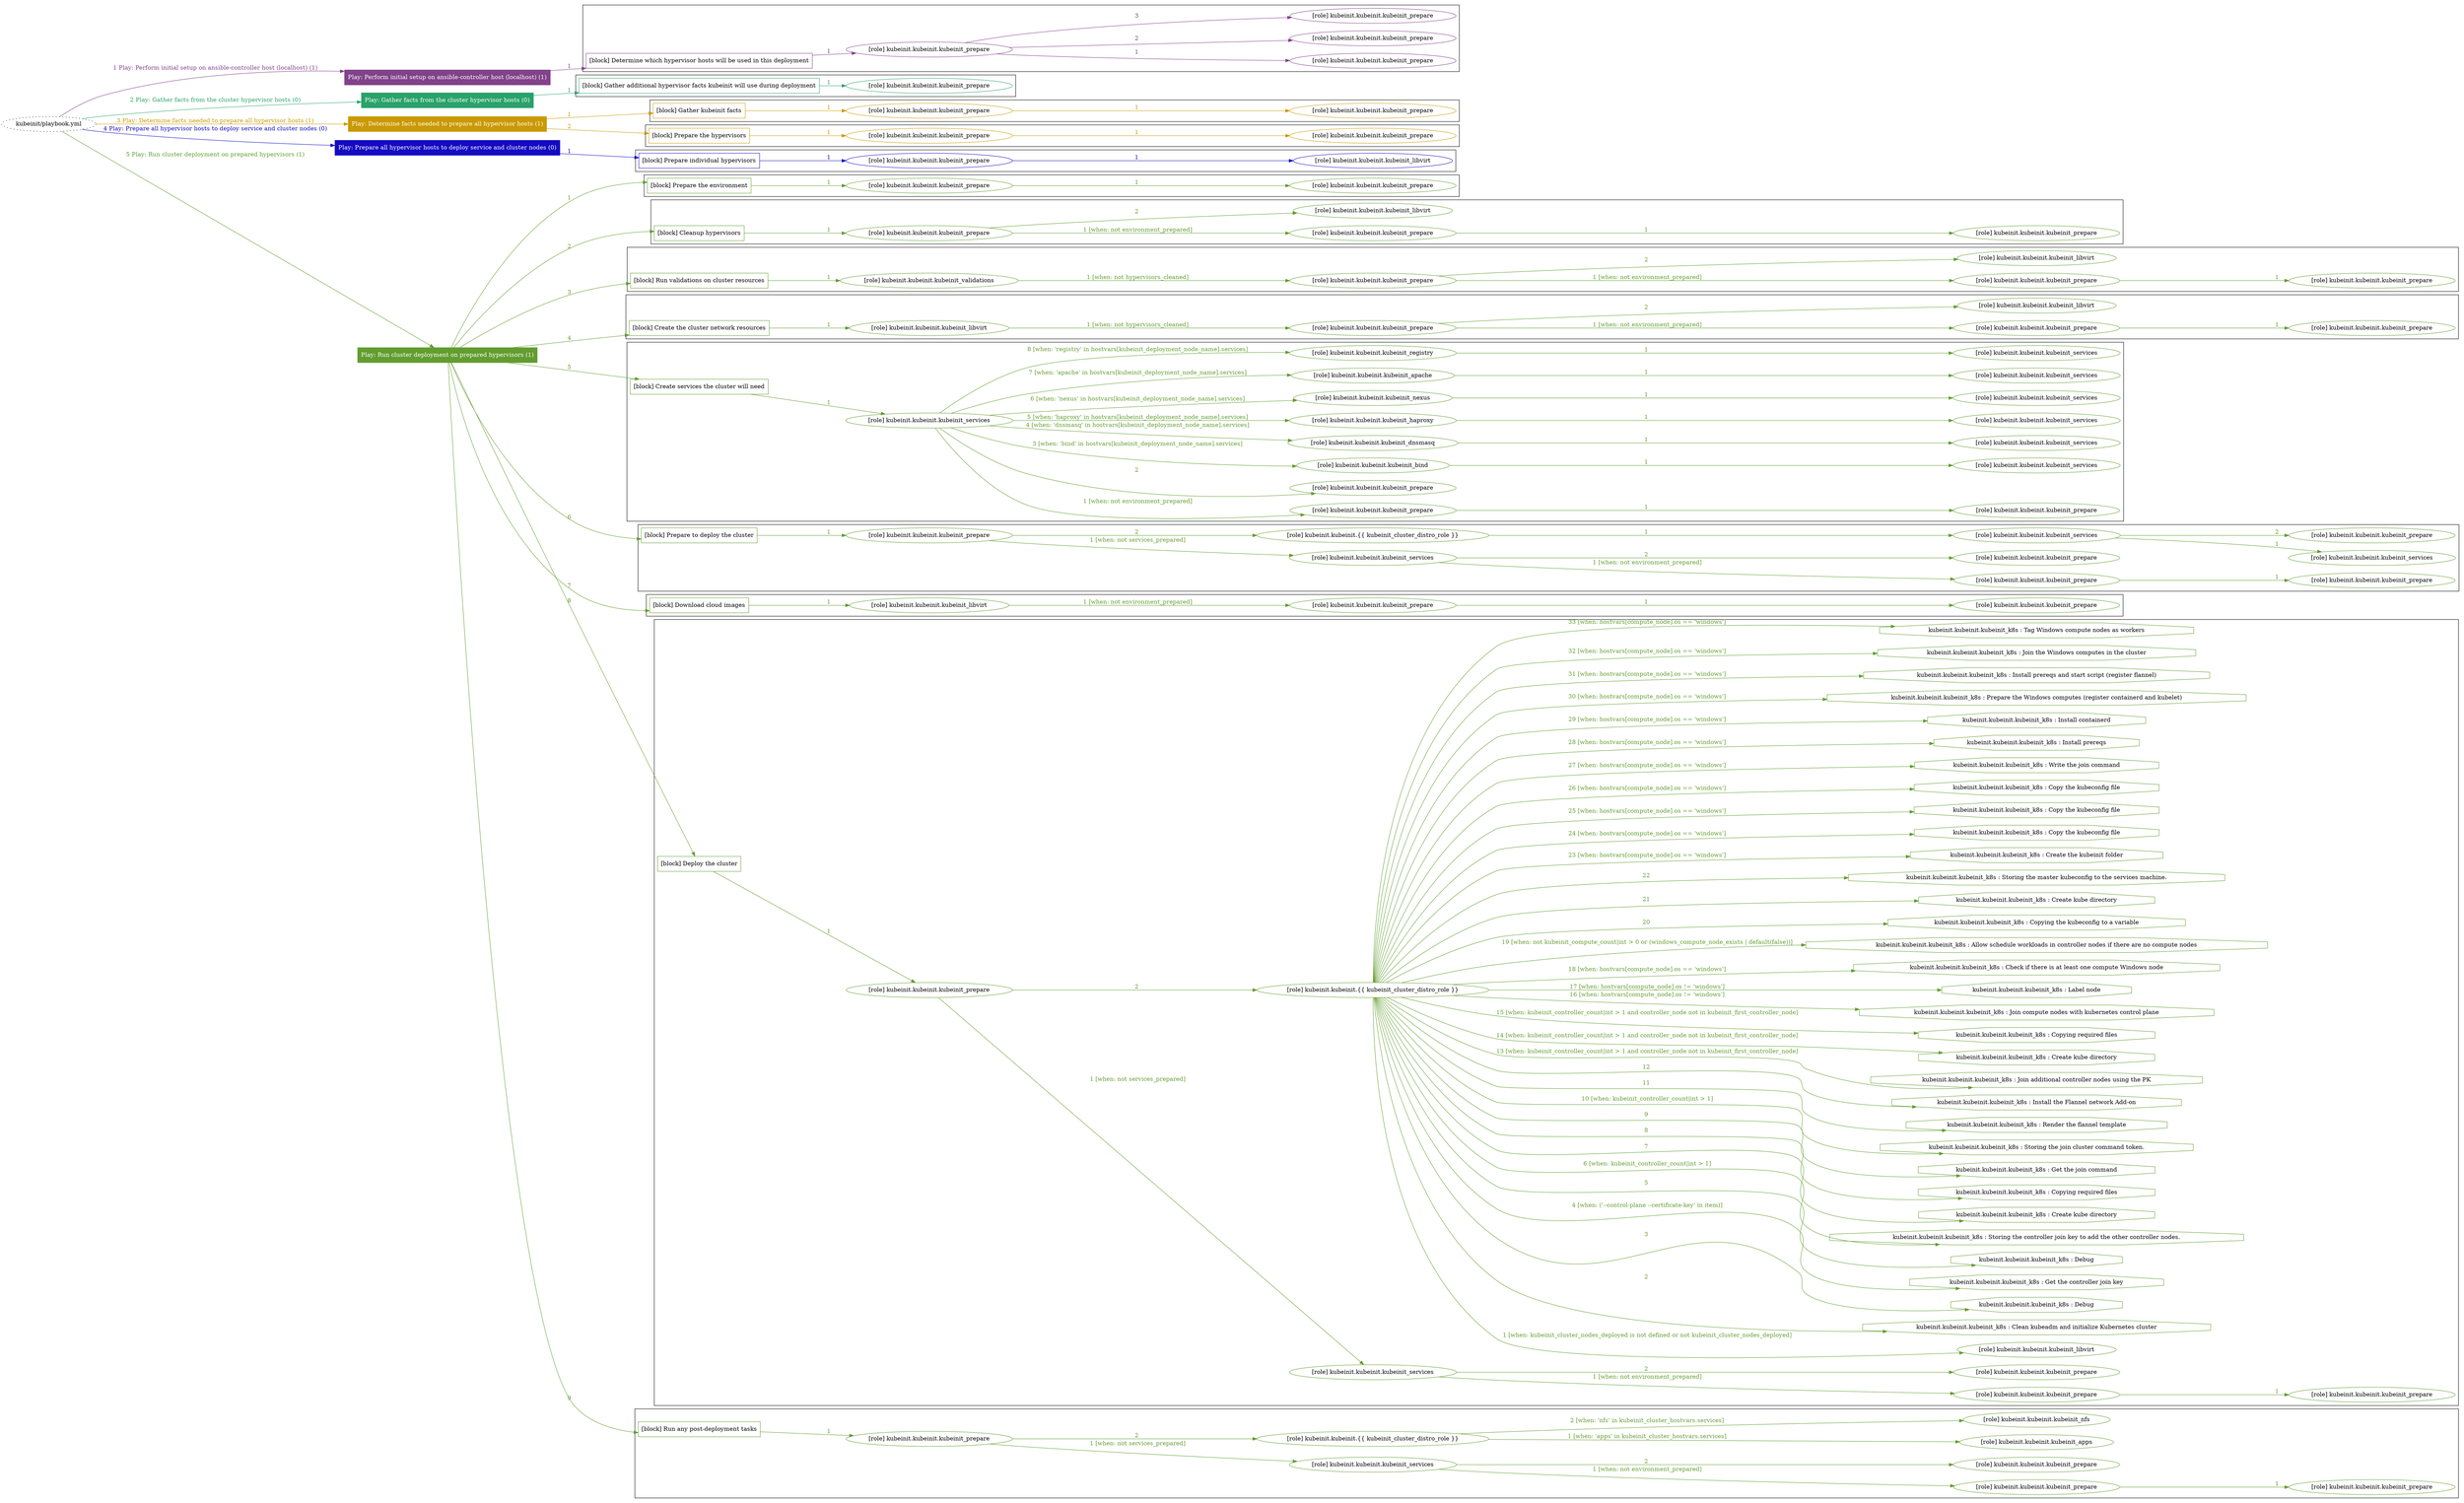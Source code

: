 digraph {
	graph [concentrate=true ordering=in rankdir=LR ratio=fill]
	edge [esep=5 sep=10]
	"kubeinit/playbook.yml" [URL="/home/runner/work/kubeinit/kubeinit/kubeinit/playbook.yml" id=playbook_0997dc28 style=dotted]
	"kubeinit/playbook.yml" -> play_131883a3 [label="1 Play: Perform initial setup on ansible-controller host (localhost) (1)" color="#81428a" fontcolor="#81428a" id=edge_playbook_0997dc28_play_131883a3 labeltooltip="1 Play: Perform initial setup on ansible-controller host (localhost) (1)" tooltip="1 Play: Perform initial setup on ansible-controller host (localhost) (1)"]
	subgraph "Play: Perform initial setup on ansible-controller host (localhost) (1)" {
		play_131883a3 [label="Play: Perform initial setup on ansible-controller host (localhost) (1)" URL="/home/runner/work/kubeinit/kubeinit/kubeinit/playbook.yml" color="#81428a" fontcolor="#ffffff" id=play_131883a3 shape=box style=filled tooltip=localhost]
		play_131883a3 -> block_2655c73a [label=1 color="#81428a" fontcolor="#81428a" id=edge_1_play_131883a3_block_2655c73a labeltooltip=1 tooltip=1]
		subgraph cluster_block_2655c73a {
			block_2655c73a [label="[block] Determine which hypervisor hosts will be used in this deployment" URL="/home/runner/work/kubeinit/kubeinit/kubeinit/playbook.yml" color="#81428a" id=block_2655c73a labeltooltip="Determine which hypervisor hosts will be used in this deployment" shape=box tooltip="Determine which hypervisor hosts will be used in this deployment"]
			block_2655c73a -> role_d44def90 [label="1 " color="#81428a" fontcolor="#81428a" id=edge_1_block_2655c73a_role_d44def90 labeltooltip="1 " tooltip="1 "]
			subgraph "kubeinit.kubeinit.kubeinit_prepare" {
				role_d44def90 [label="[role] kubeinit.kubeinit.kubeinit_prepare" URL="/home/runner/work/kubeinit/kubeinit/kubeinit/playbook.yml" color="#81428a" id=role_d44def90 tooltip="kubeinit.kubeinit.kubeinit_prepare"]
				role_d44def90 -> role_a5d00836 [label="1 " color="#81428a" fontcolor="#81428a" id=edge_1_role_d44def90_role_a5d00836 labeltooltip="1 " tooltip="1 "]
				subgraph "kubeinit.kubeinit.kubeinit_prepare" {
					role_a5d00836 [label="[role] kubeinit.kubeinit.kubeinit_prepare" URL="/home/runner/.ansible/collections/ansible_collections/kubeinit/kubeinit/roles/kubeinit_prepare/tasks/build_hypervisors_group.yml" color="#81428a" id=role_a5d00836 tooltip="kubeinit.kubeinit.kubeinit_prepare"]
				}
				role_d44def90 -> role_f5cffd52 [label="2 " color="#81428a" fontcolor="#81428a" id=edge_2_role_d44def90_role_f5cffd52 labeltooltip="2 " tooltip="2 "]
				subgraph "kubeinit.kubeinit.kubeinit_prepare" {
					role_f5cffd52 [label="[role] kubeinit.kubeinit.kubeinit_prepare" URL="/home/runner/.ansible/collections/ansible_collections/kubeinit/kubeinit/roles/kubeinit_prepare/tasks/build_hypervisors_group.yml" color="#81428a" id=role_f5cffd52 tooltip="kubeinit.kubeinit.kubeinit_prepare"]
				}
				role_d44def90 -> role_01d89e9f [label="3 " color="#81428a" fontcolor="#81428a" id=edge_3_role_d44def90_role_01d89e9f labeltooltip="3 " tooltip="3 "]
				subgraph "kubeinit.kubeinit.kubeinit_prepare" {
					role_01d89e9f [label="[role] kubeinit.kubeinit.kubeinit_prepare" URL="/home/runner/.ansible/collections/ansible_collections/kubeinit/kubeinit/roles/kubeinit_prepare/tasks/build_hypervisors_group.yml" color="#81428a" id=role_01d89e9f tooltip="kubeinit.kubeinit.kubeinit_prepare"]
				}
			}
		}
	}
	"kubeinit/playbook.yml" -> play_9e02a55b [label="2 Play: Gather facts from the cluster hypervisor hosts (0)" color="#2aa26b" fontcolor="#2aa26b" id=edge_playbook_0997dc28_play_9e02a55b labeltooltip="2 Play: Gather facts from the cluster hypervisor hosts (0)" tooltip="2 Play: Gather facts from the cluster hypervisor hosts (0)"]
	subgraph "Play: Gather facts from the cluster hypervisor hosts (0)" {
		play_9e02a55b [label="Play: Gather facts from the cluster hypervisor hosts (0)" URL="/home/runner/work/kubeinit/kubeinit/kubeinit/playbook.yml" color="#2aa26b" fontcolor="#ffffff" id=play_9e02a55b shape=box style=filled tooltip="Play: Gather facts from the cluster hypervisor hosts (0)"]
		play_9e02a55b -> block_21821b86 [label=1 color="#2aa26b" fontcolor="#2aa26b" id=edge_1_play_9e02a55b_block_21821b86 labeltooltip=1 tooltip=1]
		subgraph cluster_block_21821b86 {
			block_21821b86 [label="[block] Gather additional hypervisor facts kubeinit will use during deployment" URL="/home/runner/work/kubeinit/kubeinit/kubeinit/playbook.yml" color="#2aa26b" id=block_21821b86 labeltooltip="Gather additional hypervisor facts kubeinit will use during deployment" shape=box tooltip="Gather additional hypervisor facts kubeinit will use during deployment"]
			block_21821b86 -> role_cc82c9c5 [label="1 " color="#2aa26b" fontcolor="#2aa26b" id=edge_1_block_21821b86_role_cc82c9c5 labeltooltip="1 " tooltip="1 "]
			subgraph "kubeinit.kubeinit.kubeinit_prepare" {
				role_cc82c9c5 [label="[role] kubeinit.kubeinit.kubeinit_prepare" URL="/home/runner/work/kubeinit/kubeinit/kubeinit/playbook.yml" color="#2aa26b" id=role_cc82c9c5 tooltip="kubeinit.kubeinit.kubeinit_prepare"]
			}
		}
	}
	"kubeinit/playbook.yml" -> play_4538591e [label="3 Play: Determine facts needed to prepare all hypervisor hosts (1)" color="#ca9902" fontcolor="#ca9902" id=edge_playbook_0997dc28_play_4538591e labeltooltip="3 Play: Determine facts needed to prepare all hypervisor hosts (1)" tooltip="3 Play: Determine facts needed to prepare all hypervisor hosts (1)"]
	subgraph "Play: Determine facts needed to prepare all hypervisor hosts (1)" {
		play_4538591e [label="Play: Determine facts needed to prepare all hypervisor hosts (1)" URL="/home/runner/work/kubeinit/kubeinit/kubeinit/playbook.yml" color="#ca9902" fontcolor="#ffffff" id=play_4538591e shape=box style=filled tooltip=localhost]
		play_4538591e -> block_042b523d [label=1 color="#ca9902" fontcolor="#ca9902" id=edge_1_play_4538591e_block_042b523d labeltooltip=1 tooltip=1]
		subgraph cluster_block_042b523d {
			block_042b523d [label="[block] Gather kubeinit facts" URL="/home/runner/work/kubeinit/kubeinit/kubeinit/playbook.yml" color="#ca9902" id=block_042b523d labeltooltip="Gather kubeinit facts" shape=box tooltip="Gather kubeinit facts"]
			block_042b523d -> role_d6b9da3c [label="1 " color="#ca9902" fontcolor="#ca9902" id=edge_1_block_042b523d_role_d6b9da3c labeltooltip="1 " tooltip="1 "]
			subgraph "kubeinit.kubeinit.kubeinit_prepare" {
				role_d6b9da3c [label="[role] kubeinit.kubeinit.kubeinit_prepare" URL="/home/runner/work/kubeinit/kubeinit/kubeinit/playbook.yml" color="#ca9902" id=role_d6b9da3c tooltip="kubeinit.kubeinit.kubeinit_prepare"]
				role_d6b9da3c -> role_19cc2b9a [label="1 " color="#ca9902" fontcolor="#ca9902" id=edge_1_role_d6b9da3c_role_19cc2b9a labeltooltip="1 " tooltip="1 "]
				subgraph "kubeinit.kubeinit.kubeinit_prepare" {
					role_19cc2b9a [label="[role] kubeinit.kubeinit.kubeinit_prepare" URL="/home/runner/.ansible/collections/ansible_collections/kubeinit/kubeinit/roles/kubeinit_prepare/tasks/gather_kubeinit_facts.yml" color="#ca9902" id=role_19cc2b9a tooltip="kubeinit.kubeinit.kubeinit_prepare"]
				}
			}
		}
		play_4538591e -> block_7fdefee4 [label=2 color="#ca9902" fontcolor="#ca9902" id=edge_2_play_4538591e_block_7fdefee4 labeltooltip=2 tooltip=2]
		subgraph cluster_block_7fdefee4 {
			block_7fdefee4 [label="[block] Prepare the hypervisors" URL="/home/runner/work/kubeinit/kubeinit/kubeinit/playbook.yml" color="#ca9902" id=block_7fdefee4 labeltooltip="Prepare the hypervisors" shape=box tooltip="Prepare the hypervisors"]
			block_7fdefee4 -> role_5123101a [label="1 " color="#ca9902" fontcolor="#ca9902" id=edge_1_block_7fdefee4_role_5123101a labeltooltip="1 " tooltip="1 "]
			subgraph "kubeinit.kubeinit.kubeinit_prepare" {
				role_5123101a [label="[role] kubeinit.kubeinit.kubeinit_prepare" URL="/home/runner/work/kubeinit/kubeinit/kubeinit/playbook.yml" color="#ca9902" id=role_5123101a tooltip="kubeinit.kubeinit.kubeinit_prepare"]
				role_5123101a -> role_6b116509 [label="1 " color="#ca9902" fontcolor="#ca9902" id=edge_1_role_5123101a_role_6b116509 labeltooltip="1 " tooltip="1 "]
				subgraph "kubeinit.kubeinit.kubeinit_prepare" {
					role_6b116509 [label="[role] kubeinit.kubeinit.kubeinit_prepare" URL="/home/runner/.ansible/collections/ansible_collections/kubeinit/kubeinit/roles/kubeinit_prepare/tasks/gather_kubeinit_facts.yml" color="#ca9902" id=role_6b116509 tooltip="kubeinit.kubeinit.kubeinit_prepare"]
				}
			}
		}
	}
	"kubeinit/playbook.yml" -> play_c1be9989 [label="4 Play: Prepare all hypervisor hosts to deploy service and cluster nodes (0)" color="#140ac2" fontcolor="#140ac2" id=edge_playbook_0997dc28_play_c1be9989 labeltooltip="4 Play: Prepare all hypervisor hosts to deploy service and cluster nodes (0)" tooltip="4 Play: Prepare all hypervisor hosts to deploy service and cluster nodes (0)"]
	subgraph "Play: Prepare all hypervisor hosts to deploy service and cluster nodes (0)" {
		play_c1be9989 [label="Play: Prepare all hypervisor hosts to deploy service and cluster nodes (0)" URL="/home/runner/work/kubeinit/kubeinit/kubeinit/playbook.yml" color="#140ac2" fontcolor="#ffffff" id=play_c1be9989 shape=box style=filled tooltip="Play: Prepare all hypervisor hosts to deploy service and cluster nodes (0)"]
		play_c1be9989 -> block_641c2db1 [label=1 color="#140ac2" fontcolor="#140ac2" id=edge_1_play_c1be9989_block_641c2db1 labeltooltip=1 tooltip=1]
		subgraph cluster_block_641c2db1 {
			block_641c2db1 [label="[block] Prepare individual hypervisors" URL="/home/runner/work/kubeinit/kubeinit/kubeinit/playbook.yml" color="#140ac2" id=block_641c2db1 labeltooltip="Prepare individual hypervisors" shape=box tooltip="Prepare individual hypervisors"]
			block_641c2db1 -> role_5b9b46c3 [label="1 " color="#140ac2" fontcolor="#140ac2" id=edge_1_block_641c2db1_role_5b9b46c3 labeltooltip="1 " tooltip="1 "]
			subgraph "kubeinit.kubeinit.kubeinit_prepare" {
				role_5b9b46c3 [label="[role] kubeinit.kubeinit.kubeinit_prepare" URL="/home/runner/work/kubeinit/kubeinit/kubeinit/playbook.yml" color="#140ac2" id=role_5b9b46c3 tooltip="kubeinit.kubeinit.kubeinit_prepare"]
				role_5b9b46c3 -> role_d90dcca3 [label="1 " color="#140ac2" fontcolor="#140ac2" id=edge_1_role_5b9b46c3_role_d90dcca3 labeltooltip="1 " tooltip="1 "]
				subgraph "kubeinit.kubeinit.kubeinit_libvirt" {
					role_d90dcca3 [label="[role] kubeinit.kubeinit.kubeinit_libvirt" URL="/home/runner/.ansible/collections/ansible_collections/kubeinit/kubeinit/roles/kubeinit_prepare/tasks/prepare_hypervisor.yml" color="#140ac2" id=role_d90dcca3 tooltip="kubeinit.kubeinit.kubeinit_libvirt"]
				}
			}
		}
	}
	"kubeinit/playbook.yml" -> play_6d71b9d5 [label="5 Play: Run cluster deployment on prepared hypervisors (1)" color="#629d2f" fontcolor="#629d2f" id=edge_playbook_0997dc28_play_6d71b9d5 labeltooltip="5 Play: Run cluster deployment on prepared hypervisors (1)" tooltip="5 Play: Run cluster deployment on prepared hypervisors (1)"]
	subgraph "Play: Run cluster deployment on prepared hypervisors (1)" {
		play_6d71b9d5 [label="Play: Run cluster deployment on prepared hypervisors (1)" URL="/home/runner/work/kubeinit/kubeinit/kubeinit/playbook.yml" color="#629d2f" fontcolor="#ffffff" id=play_6d71b9d5 shape=box style=filled tooltip=localhost]
		play_6d71b9d5 -> block_f979a90b [label=1 color="#629d2f" fontcolor="#629d2f" id=edge_1_play_6d71b9d5_block_f979a90b labeltooltip=1 tooltip=1]
		subgraph cluster_block_f979a90b {
			block_f979a90b [label="[block] Prepare the environment" URL="/home/runner/work/kubeinit/kubeinit/kubeinit/playbook.yml" color="#629d2f" id=block_f979a90b labeltooltip="Prepare the environment" shape=box tooltip="Prepare the environment"]
			block_f979a90b -> role_c9187225 [label="1 " color="#629d2f" fontcolor="#629d2f" id=edge_1_block_f979a90b_role_c9187225 labeltooltip="1 " tooltip="1 "]
			subgraph "kubeinit.kubeinit.kubeinit_prepare" {
				role_c9187225 [label="[role] kubeinit.kubeinit.kubeinit_prepare" URL="/home/runner/work/kubeinit/kubeinit/kubeinit/playbook.yml" color="#629d2f" id=role_c9187225 tooltip="kubeinit.kubeinit.kubeinit_prepare"]
				role_c9187225 -> role_1bc8d7f4 [label="1 " color="#629d2f" fontcolor="#629d2f" id=edge_1_role_c9187225_role_1bc8d7f4 labeltooltip="1 " tooltip="1 "]
				subgraph "kubeinit.kubeinit.kubeinit_prepare" {
					role_1bc8d7f4 [label="[role] kubeinit.kubeinit.kubeinit_prepare" URL="/home/runner/.ansible/collections/ansible_collections/kubeinit/kubeinit/roles/kubeinit_prepare/tasks/gather_kubeinit_facts.yml" color="#629d2f" id=role_1bc8d7f4 tooltip="kubeinit.kubeinit.kubeinit_prepare"]
				}
			}
		}
		play_6d71b9d5 -> block_138efd50 [label=2 color="#629d2f" fontcolor="#629d2f" id=edge_2_play_6d71b9d5_block_138efd50 labeltooltip=2 tooltip=2]
		subgraph cluster_block_138efd50 {
			block_138efd50 [label="[block] Cleanup hypervisors" URL="/home/runner/work/kubeinit/kubeinit/kubeinit/playbook.yml" color="#629d2f" id=block_138efd50 labeltooltip="Cleanup hypervisors" shape=box tooltip="Cleanup hypervisors"]
			block_138efd50 -> role_5d153178 [label="1 " color="#629d2f" fontcolor="#629d2f" id=edge_1_block_138efd50_role_5d153178 labeltooltip="1 " tooltip="1 "]
			subgraph "kubeinit.kubeinit.kubeinit_prepare" {
				role_5d153178 [label="[role] kubeinit.kubeinit.kubeinit_prepare" URL="/home/runner/work/kubeinit/kubeinit/kubeinit/playbook.yml" color="#629d2f" id=role_5d153178 tooltip="kubeinit.kubeinit.kubeinit_prepare"]
				role_5d153178 -> role_0b09f2ec [label="1 [when: not environment_prepared]" color="#629d2f" fontcolor="#629d2f" id=edge_1_role_5d153178_role_0b09f2ec labeltooltip="1 [when: not environment_prepared]" tooltip="1 [when: not environment_prepared]"]
				subgraph "kubeinit.kubeinit.kubeinit_prepare" {
					role_0b09f2ec [label="[role] kubeinit.kubeinit.kubeinit_prepare" URL="/home/runner/.ansible/collections/ansible_collections/kubeinit/kubeinit/roles/kubeinit_prepare/tasks/cleanup_hypervisors.yml" color="#629d2f" id=role_0b09f2ec tooltip="kubeinit.kubeinit.kubeinit_prepare"]
					role_0b09f2ec -> role_881901a9 [label="1 " color="#629d2f" fontcolor="#629d2f" id=edge_1_role_0b09f2ec_role_881901a9 labeltooltip="1 " tooltip="1 "]
					subgraph "kubeinit.kubeinit.kubeinit_prepare" {
						role_881901a9 [label="[role] kubeinit.kubeinit.kubeinit_prepare" URL="/home/runner/.ansible/collections/ansible_collections/kubeinit/kubeinit/roles/kubeinit_prepare/tasks/gather_kubeinit_facts.yml" color="#629d2f" id=role_881901a9 tooltip="kubeinit.kubeinit.kubeinit_prepare"]
					}
				}
				role_5d153178 -> role_6a77bff5 [label="2 " color="#629d2f" fontcolor="#629d2f" id=edge_2_role_5d153178_role_6a77bff5 labeltooltip="2 " tooltip="2 "]
				subgraph "kubeinit.kubeinit.kubeinit_libvirt" {
					role_6a77bff5 [label="[role] kubeinit.kubeinit.kubeinit_libvirt" URL="/home/runner/.ansible/collections/ansible_collections/kubeinit/kubeinit/roles/kubeinit_prepare/tasks/cleanup_hypervisors.yml" color="#629d2f" id=role_6a77bff5 tooltip="kubeinit.kubeinit.kubeinit_libvirt"]
				}
			}
		}
		play_6d71b9d5 -> block_3151b2fe [label=3 color="#629d2f" fontcolor="#629d2f" id=edge_3_play_6d71b9d5_block_3151b2fe labeltooltip=3 tooltip=3]
		subgraph cluster_block_3151b2fe {
			block_3151b2fe [label="[block] Run validations on cluster resources" URL="/home/runner/work/kubeinit/kubeinit/kubeinit/playbook.yml" color="#629d2f" id=block_3151b2fe labeltooltip="Run validations on cluster resources" shape=box tooltip="Run validations on cluster resources"]
			block_3151b2fe -> role_29b33326 [label="1 " color="#629d2f" fontcolor="#629d2f" id=edge_1_block_3151b2fe_role_29b33326 labeltooltip="1 " tooltip="1 "]
			subgraph "kubeinit.kubeinit.kubeinit_validations" {
				role_29b33326 [label="[role] kubeinit.kubeinit.kubeinit_validations" URL="/home/runner/work/kubeinit/kubeinit/kubeinit/playbook.yml" color="#629d2f" id=role_29b33326 tooltip="kubeinit.kubeinit.kubeinit_validations"]
				role_29b33326 -> role_5f3b991a [label="1 [when: not hypervisors_cleaned]" color="#629d2f" fontcolor="#629d2f" id=edge_1_role_29b33326_role_5f3b991a labeltooltip="1 [when: not hypervisors_cleaned]" tooltip="1 [when: not hypervisors_cleaned]"]
				subgraph "kubeinit.kubeinit.kubeinit_prepare" {
					role_5f3b991a [label="[role] kubeinit.kubeinit.kubeinit_prepare" URL="/home/runner/.ansible/collections/ansible_collections/kubeinit/kubeinit/roles/kubeinit_validations/tasks/main.yml" color="#629d2f" id=role_5f3b991a tooltip="kubeinit.kubeinit.kubeinit_prepare"]
					role_5f3b991a -> role_5e3bcb9e [label="1 [when: not environment_prepared]" color="#629d2f" fontcolor="#629d2f" id=edge_1_role_5f3b991a_role_5e3bcb9e labeltooltip="1 [when: not environment_prepared]" tooltip="1 [when: not environment_prepared]"]
					subgraph "kubeinit.kubeinit.kubeinit_prepare" {
						role_5e3bcb9e [label="[role] kubeinit.kubeinit.kubeinit_prepare" URL="/home/runner/.ansible/collections/ansible_collections/kubeinit/kubeinit/roles/kubeinit_prepare/tasks/cleanup_hypervisors.yml" color="#629d2f" id=role_5e3bcb9e tooltip="kubeinit.kubeinit.kubeinit_prepare"]
						role_5e3bcb9e -> role_babef124 [label="1 " color="#629d2f" fontcolor="#629d2f" id=edge_1_role_5e3bcb9e_role_babef124 labeltooltip="1 " tooltip="1 "]
						subgraph "kubeinit.kubeinit.kubeinit_prepare" {
							role_babef124 [label="[role] kubeinit.kubeinit.kubeinit_prepare" URL="/home/runner/.ansible/collections/ansible_collections/kubeinit/kubeinit/roles/kubeinit_prepare/tasks/gather_kubeinit_facts.yml" color="#629d2f" id=role_babef124 tooltip="kubeinit.kubeinit.kubeinit_prepare"]
						}
					}
					role_5f3b991a -> role_f56af239 [label="2 " color="#629d2f" fontcolor="#629d2f" id=edge_2_role_5f3b991a_role_f56af239 labeltooltip="2 " tooltip="2 "]
					subgraph "kubeinit.kubeinit.kubeinit_libvirt" {
						role_f56af239 [label="[role] kubeinit.kubeinit.kubeinit_libvirt" URL="/home/runner/.ansible/collections/ansible_collections/kubeinit/kubeinit/roles/kubeinit_prepare/tasks/cleanup_hypervisors.yml" color="#629d2f" id=role_f56af239 tooltip="kubeinit.kubeinit.kubeinit_libvirt"]
					}
				}
			}
		}
		play_6d71b9d5 -> block_a69edcca [label=4 color="#629d2f" fontcolor="#629d2f" id=edge_4_play_6d71b9d5_block_a69edcca labeltooltip=4 tooltip=4]
		subgraph cluster_block_a69edcca {
			block_a69edcca [label="[block] Create the cluster network resources" URL="/home/runner/work/kubeinit/kubeinit/kubeinit/playbook.yml" color="#629d2f" id=block_a69edcca labeltooltip="Create the cluster network resources" shape=box tooltip="Create the cluster network resources"]
			block_a69edcca -> role_95340952 [label="1 " color="#629d2f" fontcolor="#629d2f" id=edge_1_block_a69edcca_role_95340952 labeltooltip="1 " tooltip="1 "]
			subgraph "kubeinit.kubeinit.kubeinit_libvirt" {
				role_95340952 [label="[role] kubeinit.kubeinit.kubeinit_libvirt" URL="/home/runner/work/kubeinit/kubeinit/kubeinit/playbook.yml" color="#629d2f" id=role_95340952 tooltip="kubeinit.kubeinit.kubeinit_libvirt"]
				role_95340952 -> role_e7186b8d [label="1 [when: not hypervisors_cleaned]" color="#629d2f" fontcolor="#629d2f" id=edge_1_role_95340952_role_e7186b8d labeltooltip="1 [when: not hypervisors_cleaned]" tooltip="1 [when: not hypervisors_cleaned]"]
				subgraph "kubeinit.kubeinit.kubeinit_prepare" {
					role_e7186b8d [label="[role] kubeinit.kubeinit.kubeinit_prepare" URL="/home/runner/.ansible/collections/ansible_collections/kubeinit/kubeinit/roles/kubeinit_libvirt/tasks/create_network.yml" color="#629d2f" id=role_e7186b8d tooltip="kubeinit.kubeinit.kubeinit_prepare"]
					role_e7186b8d -> role_145d01c4 [label="1 [when: not environment_prepared]" color="#629d2f" fontcolor="#629d2f" id=edge_1_role_e7186b8d_role_145d01c4 labeltooltip="1 [when: not environment_prepared]" tooltip="1 [when: not environment_prepared]"]
					subgraph "kubeinit.kubeinit.kubeinit_prepare" {
						role_145d01c4 [label="[role] kubeinit.kubeinit.kubeinit_prepare" URL="/home/runner/.ansible/collections/ansible_collections/kubeinit/kubeinit/roles/kubeinit_prepare/tasks/cleanup_hypervisors.yml" color="#629d2f" id=role_145d01c4 tooltip="kubeinit.kubeinit.kubeinit_prepare"]
						role_145d01c4 -> role_56f196a7 [label="1 " color="#629d2f" fontcolor="#629d2f" id=edge_1_role_145d01c4_role_56f196a7 labeltooltip="1 " tooltip="1 "]
						subgraph "kubeinit.kubeinit.kubeinit_prepare" {
							role_56f196a7 [label="[role] kubeinit.kubeinit.kubeinit_prepare" URL="/home/runner/.ansible/collections/ansible_collections/kubeinit/kubeinit/roles/kubeinit_prepare/tasks/gather_kubeinit_facts.yml" color="#629d2f" id=role_56f196a7 tooltip="kubeinit.kubeinit.kubeinit_prepare"]
						}
					}
					role_e7186b8d -> role_06de84fd [label="2 " color="#629d2f" fontcolor="#629d2f" id=edge_2_role_e7186b8d_role_06de84fd labeltooltip="2 " tooltip="2 "]
					subgraph "kubeinit.kubeinit.kubeinit_libvirt" {
						role_06de84fd [label="[role] kubeinit.kubeinit.kubeinit_libvirt" URL="/home/runner/.ansible/collections/ansible_collections/kubeinit/kubeinit/roles/kubeinit_prepare/tasks/cleanup_hypervisors.yml" color="#629d2f" id=role_06de84fd tooltip="kubeinit.kubeinit.kubeinit_libvirt"]
					}
				}
			}
		}
		play_6d71b9d5 -> block_80cfa4ad [label=5 color="#629d2f" fontcolor="#629d2f" id=edge_5_play_6d71b9d5_block_80cfa4ad labeltooltip=5 tooltip=5]
		subgraph cluster_block_80cfa4ad {
			block_80cfa4ad [label="[block] Create services the cluster will need" URL="/home/runner/work/kubeinit/kubeinit/kubeinit/playbook.yml" color="#629d2f" id=block_80cfa4ad labeltooltip="Create services the cluster will need" shape=box tooltip="Create services the cluster will need"]
			block_80cfa4ad -> role_0223a795 [label="1 " color="#629d2f" fontcolor="#629d2f" id=edge_1_block_80cfa4ad_role_0223a795 labeltooltip="1 " tooltip="1 "]
			subgraph "kubeinit.kubeinit.kubeinit_services" {
				role_0223a795 [label="[role] kubeinit.kubeinit.kubeinit_services" URL="/home/runner/work/kubeinit/kubeinit/kubeinit/playbook.yml" color="#629d2f" id=role_0223a795 tooltip="kubeinit.kubeinit.kubeinit_services"]
				role_0223a795 -> role_f2663469 [label="1 [when: not environment_prepared]" color="#629d2f" fontcolor="#629d2f" id=edge_1_role_0223a795_role_f2663469 labeltooltip="1 [when: not environment_prepared]" tooltip="1 [when: not environment_prepared]"]
				subgraph "kubeinit.kubeinit.kubeinit_prepare" {
					role_f2663469 [label="[role] kubeinit.kubeinit.kubeinit_prepare" URL="/home/runner/.ansible/collections/ansible_collections/kubeinit/kubeinit/roles/kubeinit_services/tasks/main.yml" color="#629d2f" id=role_f2663469 tooltip="kubeinit.kubeinit.kubeinit_prepare"]
					role_f2663469 -> role_da1df6ff [label="1 " color="#629d2f" fontcolor="#629d2f" id=edge_1_role_f2663469_role_da1df6ff labeltooltip="1 " tooltip="1 "]
					subgraph "kubeinit.kubeinit.kubeinit_prepare" {
						role_da1df6ff [label="[role] kubeinit.kubeinit.kubeinit_prepare" URL="/home/runner/.ansible/collections/ansible_collections/kubeinit/kubeinit/roles/kubeinit_prepare/tasks/gather_kubeinit_facts.yml" color="#629d2f" id=role_da1df6ff tooltip="kubeinit.kubeinit.kubeinit_prepare"]
					}
				}
				role_0223a795 -> role_9b3db0af [label="2 " color="#629d2f" fontcolor="#629d2f" id=edge_2_role_0223a795_role_9b3db0af labeltooltip="2 " tooltip="2 "]
				subgraph "kubeinit.kubeinit.kubeinit_prepare" {
					role_9b3db0af [label="[role] kubeinit.kubeinit.kubeinit_prepare" URL="/home/runner/.ansible/collections/ansible_collections/kubeinit/kubeinit/roles/kubeinit_services/tasks/00_create_service_pod.yml" color="#629d2f" id=role_9b3db0af tooltip="kubeinit.kubeinit.kubeinit_prepare"]
				}
				role_0223a795 -> role_9a589cd8 [label="3 [when: 'bind' in hostvars[kubeinit_deployment_node_name].services]" color="#629d2f" fontcolor="#629d2f" id=edge_3_role_0223a795_role_9a589cd8 labeltooltip="3 [when: 'bind' in hostvars[kubeinit_deployment_node_name].services]" tooltip="3 [when: 'bind' in hostvars[kubeinit_deployment_node_name].services]"]
				subgraph "kubeinit.kubeinit.kubeinit_bind" {
					role_9a589cd8 [label="[role] kubeinit.kubeinit.kubeinit_bind" URL="/home/runner/.ansible/collections/ansible_collections/kubeinit/kubeinit/roles/kubeinit_services/tasks/start_services_containers.yml" color="#629d2f" id=role_9a589cd8 tooltip="kubeinit.kubeinit.kubeinit_bind"]
					role_9a589cd8 -> role_98cd1264 [label="1 " color="#629d2f" fontcolor="#629d2f" id=edge_1_role_9a589cd8_role_98cd1264 labeltooltip="1 " tooltip="1 "]
					subgraph "kubeinit.kubeinit.kubeinit_services" {
						role_98cd1264 [label="[role] kubeinit.kubeinit.kubeinit_services" URL="/home/runner/.ansible/collections/ansible_collections/kubeinit/kubeinit/roles/kubeinit_bind/tasks/main.yml" color="#629d2f" id=role_98cd1264 tooltip="kubeinit.kubeinit.kubeinit_services"]
					}
				}
				role_0223a795 -> role_4ef3ab15 [label="4 [when: 'dnsmasq' in hostvars[kubeinit_deployment_node_name].services]" color="#629d2f" fontcolor="#629d2f" id=edge_4_role_0223a795_role_4ef3ab15 labeltooltip="4 [when: 'dnsmasq' in hostvars[kubeinit_deployment_node_name].services]" tooltip="4 [when: 'dnsmasq' in hostvars[kubeinit_deployment_node_name].services]"]
				subgraph "kubeinit.kubeinit.kubeinit_dnsmasq" {
					role_4ef3ab15 [label="[role] kubeinit.kubeinit.kubeinit_dnsmasq" URL="/home/runner/.ansible/collections/ansible_collections/kubeinit/kubeinit/roles/kubeinit_services/tasks/start_services_containers.yml" color="#629d2f" id=role_4ef3ab15 tooltip="kubeinit.kubeinit.kubeinit_dnsmasq"]
					role_4ef3ab15 -> role_f6aaa224 [label="1 " color="#629d2f" fontcolor="#629d2f" id=edge_1_role_4ef3ab15_role_f6aaa224 labeltooltip="1 " tooltip="1 "]
					subgraph "kubeinit.kubeinit.kubeinit_services" {
						role_f6aaa224 [label="[role] kubeinit.kubeinit.kubeinit_services" URL="/home/runner/.ansible/collections/ansible_collections/kubeinit/kubeinit/roles/kubeinit_dnsmasq/tasks/main.yml" color="#629d2f" id=role_f6aaa224 tooltip="kubeinit.kubeinit.kubeinit_services"]
					}
				}
				role_0223a795 -> role_f87dd047 [label="5 [when: 'haproxy' in hostvars[kubeinit_deployment_node_name].services]" color="#629d2f" fontcolor="#629d2f" id=edge_5_role_0223a795_role_f87dd047 labeltooltip="5 [when: 'haproxy' in hostvars[kubeinit_deployment_node_name].services]" tooltip="5 [when: 'haproxy' in hostvars[kubeinit_deployment_node_name].services]"]
				subgraph "kubeinit.kubeinit.kubeinit_haproxy" {
					role_f87dd047 [label="[role] kubeinit.kubeinit.kubeinit_haproxy" URL="/home/runner/.ansible/collections/ansible_collections/kubeinit/kubeinit/roles/kubeinit_services/tasks/start_services_containers.yml" color="#629d2f" id=role_f87dd047 tooltip="kubeinit.kubeinit.kubeinit_haproxy"]
					role_f87dd047 -> role_30abb331 [label="1 " color="#629d2f" fontcolor="#629d2f" id=edge_1_role_f87dd047_role_30abb331 labeltooltip="1 " tooltip="1 "]
					subgraph "kubeinit.kubeinit.kubeinit_services" {
						role_30abb331 [label="[role] kubeinit.kubeinit.kubeinit_services" URL="/home/runner/.ansible/collections/ansible_collections/kubeinit/kubeinit/roles/kubeinit_haproxy/tasks/main.yml" color="#629d2f" id=role_30abb331 tooltip="kubeinit.kubeinit.kubeinit_services"]
					}
				}
				role_0223a795 -> role_b6a4318b [label="6 [when: 'nexus' in hostvars[kubeinit_deployment_node_name].services]" color="#629d2f" fontcolor="#629d2f" id=edge_6_role_0223a795_role_b6a4318b labeltooltip="6 [when: 'nexus' in hostvars[kubeinit_deployment_node_name].services]" tooltip="6 [when: 'nexus' in hostvars[kubeinit_deployment_node_name].services]"]
				subgraph "kubeinit.kubeinit.kubeinit_nexus" {
					role_b6a4318b [label="[role] kubeinit.kubeinit.kubeinit_nexus" URL="/home/runner/.ansible/collections/ansible_collections/kubeinit/kubeinit/roles/kubeinit_services/tasks/start_services_containers.yml" color="#629d2f" id=role_b6a4318b tooltip="kubeinit.kubeinit.kubeinit_nexus"]
					role_b6a4318b -> role_4192c406 [label="1 " color="#629d2f" fontcolor="#629d2f" id=edge_1_role_b6a4318b_role_4192c406 labeltooltip="1 " tooltip="1 "]
					subgraph "kubeinit.kubeinit.kubeinit_services" {
						role_4192c406 [label="[role] kubeinit.kubeinit.kubeinit_services" URL="/home/runner/.ansible/collections/ansible_collections/kubeinit/kubeinit/roles/kubeinit_nexus/tasks/main.yml" color="#629d2f" id=role_4192c406 tooltip="kubeinit.kubeinit.kubeinit_services"]
					}
				}
				role_0223a795 -> role_d901ece8 [label="7 [when: 'apache' in hostvars[kubeinit_deployment_node_name].services]" color="#629d2f" fontcolor="#629d2f" id=edge_7_role_0223a795_role_d901ece8 labeltooltip="7 [when: 'apache' in hostvars[kubeinit_deployment_node_name].services]" tooltip="7 [when: 'apache' in hostvars[kubeinit_deployment_node_name].services]"]
				subgraph "kubeinit.kubeinit.kubeinit_apache" {
					role_d901ece8 [label="[role] kubeinit.kubeinit.kubeinit_apache" URL="/home/runner/.ansible/collections/ansible_collections/kubeinit/kubeinit/roles/kubeinit_services/tasks/start_services_containers.yml" color="#629d2f" id=role_d901ece8 tooltip="kubeinit.kubeinit.kubeinit_apache"]
					role_d901ece8 -> role_c8827d4f [label="1 " color="#629d2f" fontcolor="#629d2f" id=edge_1_role_d901ece8_role_c8827d4f labeltooltip="1 " tooltip="1 "]
					subgraph "kubeinit.kubeinit.kubeinit_services" {
						role_c8827d4f [label="[role] kubeinit.kubeinit.kubeinit_services" URL="/home/runner/.ansible/collections/ansible_collections/kubeinit/kubeinit/roles/kubeinit_apache/tasks/main.yml" color="#629d2f" id=role_c8827d4f tooltip="kubeinit.kubeinit.kubeinit_services"]
					}
				}
				role_0223a795 -> role_2111779c [label="8 [when: 'registry' in hostvars[kubeinit_deployment_node_name].services]" color="#629d2f" fontcolor="#629d2f" id=edge_8_role_0223a795_role_2111779c labeltooltip="8 [when: 'registry' in hostvars[kubeinit_deployment_node_name].services]" tooltip="8 [when: 'registry' in hostvars[kubeinit_deployment_node_name].services]"]
				subgraph "kubeinit.kubeinit.kubeinit_registry" {
					role_2111779c [label="[role] kubeinit.kubeinit.kubeinit_registry" URL="/home/runner/.ansible/collections/ansible_collections/kubeinit/kubeinit/roles/kubeinit_services/tasks/start_services_containers.yml" color="#629d2f" id=role_2111779c tooltip="kubeinit.kubeinit.kubeinit_registry"]
					role_2111779c -> role_07343735 [label="1 " color="#629d2f" fontcolor="#629d2f" id=edge_1_role_2111779c_role_07343735 labeltooltip="1 " tooltip="1 "]
					subgraph "kubeinit.kubeinit.kubeinit_services" {
						role_07343735 [label="[role] kubeinit.kubeinit.kubeinit_services" URL="/home/runner/.ansible/collections/ansible_collections/kubeinit/kubeinit/roles/kubeinit_registry/tasks/main.yml" color="#629d2f" id=role_07343735 tooltip="kubeinit.kubeinit.kubeinit_services"]
					}
				}
			}
		}
		play_6d71b9d5 -> block_351771cd [label=6 color="#629d2f" fontcolor="#629d2f" id=edge_6_play_6d71b9d5_block_351771cd labeltooltip=6 tooltip=6]
		subgraph cluster_block_351771cd {
			block_351771cd [label="[block] Prepare to deploy the cluster" URL="/home/runner/work/kubeinit/kubeinit/kubeinit/playbook.yml" color="#629d2f" id=block_351771cd labeltooltip="Prepare to deploy the cluster" shape=box tooltip="Prepare to deploy the cluster"]
			block_351771cd -> role_0c8a692e [label="1 " color="#629d2f" fontcolor="#629d2f" id=edge_1_block_351771cd_role_0c8a692e labeltooltip="1 " tooltip="1 "]
			subgraph "kubeinit.kubeinit.kubeinit_prepare" {
				role_0c8a692e [label="[role] kubeinit.kubeinit.kubeinit_prepare" URL="/home/runner/work/kubeinit/kubeinit/kubeinit/playbook.yml" color="#629d2f" id=role_0c8a692e tooltip="kubeinit.kubeinit.kubeinit_prepare"]
				role_0c8a692e -> role_d61b7942 [label="1 [when: not services_prepared]" color="#629d2f" fontcolor="#629d2f" id=edge_1_role_0c8a692e_role_d61b7942 labeltooltip="1 [when: not services_prepared]" tooltip="1 [when: not services_prepared]"]
				subgraph "kubeinit.kubeinit.kubeinit_services" {
					role_d61b7942 [label="[role] kubeinit.kubeinit.kubeinit_services" URL="/home/runner/.ansible/collections/ansible_collections/kubeinit/kubeinit/roles/kubeinit_prepare/tasks/prepare_cluster.yml" color="#629d2f" id=role_d61b7942 tooltip="kubeinit.kubeinit.kubeinit_services"]
					role_d61b7942 -> role_1b988eee [label="1 [when: not environment_prepared]" color="#629d2f" fontcolor="#629d2f" id=edge_1_role_d61b7942_role_1b988eee labeltooltip="1 [when: not environment_prepared]" tooltip="1 [when: not environment_prepared]"]
					subgraph "kubeinit.kubeinit.kubeinit_prepare" {
						role_1b988eee [label="[role] kubeinit.kubeinit.kubeinit_prepare" URL="/home/runner/.ansible/collections/ansible_collections/kubeinit/kubeinit/roles/kubeinit_services/tasks/prepare_services.yml" color="#629d2f" id=role_1b988eee tooltip="kubeinit.kubeinit.kubeinit_prepare"]
						role_1b988eee -> role_5edaf84a [label="1 " color="#629d2f" fontcolor="#629d2f" id=edge_1_role_1b988eee_role_5edaf84a labeltooltip="1 " tooltip="1 "]
						subgraph "kubeinit.kubeinit.kubeinit_prepare" {
							role_5edaf84a [label="[role] kubeinit.kubeinit.kubeinit_prepare" URL="/home/runner/.ansible/collections/ansible_collections/kubeinit/kubeinit/roles/kubeinit_prepare/tasks/gather_kubeinit_facts.yml" color="#629d2f" id=role_5edaf84a tooltip="kubeinit.kubeinit.kubeinit_prepare"]
						}
					}
					role_d61b7942 -> role_93d91082 [label="2 " color="#629d2f" fontcolor="#629d2f" id=edge_2_role_d61b7942_role_93d91082 labeltooltip="2 " tooltip="2 "]
					subgraph "kubeinit.kubeinit.kubeinit_prepare" {
						role_93d91082 [label="[role] kubeinit.kubeinit.kubeinit_prepare" URL="/home/runner/.ansible/collections/ansible_collections/kubeinit/kubeinit/roles/kubeinit_services/tasks/prepare_services.yml" color="#629d2f" id=role_93d91082 tooltip="kubeinit.kubeinit.kubeinit_prepare"]
					}
				}
				role_0c8a692e -> role_7de4e072 [label="2 " color="#629d2f" fontcolor="#629d2f" id=edge_2_role_0c8a692e_role_7de4e072 labeltooltip="2 " tooltip="2 "]
				subgraph "kubeinit.kubeinit.{{ kubeinit_cluster_distro_role }}" {
					role_7de4e072 [label="[role] kubeinit.kubeinit.{{ kubeinit_cluster_distro_role }}" URL="/home/runner/.ansible/collections/ansible_collections/kubeinit/kubeinit/roles/kubeinit_prepare/tasks/prepare_cluster.yml" color="#629d2f" id=role_7de4e072 tooltip="kubeinit.kubeinit.{{ kubeinit_cluster_distro_role }}"]
					role_7de4e072 -> role_a9ab5105 [label="1 " color="#629d2f" fontcolor="#629d2f" id=edge_1_role_7de4e072_role_a9ab5105 labeltooltip="1 " tooltip="1 "]
					subgraph "kubeinit.kubeinit.kubeinit_services" {
						role_a9ab5105 [label="[role] kubeinit.kubeinit.kubeinit_services" URL="/home/runner/.ansible/collections/ansible_collections/kubeinit/kubeinit/roles/kubeinit_k8s/tasks/prepare_cluster.yml" color="#629d2f" id=role_a9ab5105 tooltip="kubeinit.kubeinit.kubeinit_services"]
						role_a9ab5105 -> role_e8ab59a8 [label="1 " color="#629d2f" fontcolor="#629d2f" id=edge_1_role_a9ab5105_role_e8ab59a8 labeltooltip="1 " tooltip="1 "]
						subgraph "kubeinit.kubeinit.kubeinit_services" {
							role_e8ab59a8 [label="[role] kubeinit.kubeinit.kubeinit_services" URL="/home/runner/.ansible/collections/ansible_collections/kubeinit/kubeinit/roles/kubeinit_services/tasks/create_provision_container.yml" color="#629d2f" id=role_e8ab59a8 tooltip="kubeinit.kubeinit.kubeinit_services"]
						}
						role_a9ab5105 -> role_3890616f [label="2 " color="#629d2f" fontcolor="#629d2f" id=edge_2_role_a9ab5105_role_3890616f labeltooltip="2 " tooltip="2 "]
						subgraph "kubeinit.kubeinit.kubeinit_prepare" {
							role_3890616f [label="[role] kubeinit.kubeinit.kubeinit_prepare" URL="/home/runner/.ansible/collections/ansible_collections/kubeinit/kubeinit/roles/kubeinit_services/tasks/create_provision_container.yml" color="#629d2f" id=role_3890616f tooltip="kubeinit.kubeinit.kubeinit_prepare"]
						}
					}
				}
			}
		}
		play_6d71b9d5 -> block_95669c12 [label=7 color="#629d2f" fontcolor="#629d2f" id=edge_7_play_6d71b9d5_block_95669c12 labeltooltip=7 tooltip=7]
		subgraph cluster_block_95669c12 {
			block_95669c12 [label="[block] Download cloud images" URL="/home/runner/work/kubeinit/kubeinit/kubeinit/playbook.yml" color="#629d2f" id=block_95669c12 labeltooltip="Download cloud images" shape=box tooltip="Download cloud images"]
			block_95669c12 -> role_1c23b1f2 [label="1 " color="#629d2f" fontcolor="#629d2f" id=edge_1_block_95669c12_role_1c23b1f2 labeltooltip="1 " tooltip="1 "]
			subgraph "kubeinit.kubeinit.kubeinit_libvirt" {
				role_1c23b1f2 [label="[role] kubeinit.kubeinit.kubeinit_libvirt" URL="/home/runner/work/kubeinit/kubeinit/kubeinit/playbook.yml" color="#629d2f" id=role_1c23b1f2 tooltip="kubeinit.kubeinit.kubeinit_libvirt"]
				role_1c23b1f2 -> role_8072a7fa [label="1 [when: not environment_prepared]" color="#629d2f" fontcolor="#629d2f" id=edge_1_role_1c23b1f2_role_8072a7fa labeltooltip="1 [when: not environment_prepared]" tooltip="1 [when: not environment_prepared]"]
				subgraph "kubeinit.kubeinit.kubeinit_prepare" {
					role_8072a7fa [label="[role] kubeinit.kubeinit.kubeinit_prepare" URL="/home/runner/.ansible/collections/ansible_collections/kubeinit/kubeinit/roles/kubeinit_libvirt/tasks/download_cloud_images.yml" color="#629d2f" id=role_8072a7fa tooltip="kubeinit.kubeinit.kubeinit_prepare"]
					role_8072a7fa -> role_886e2817 [label="1 " color="#629d2f" fontcolor="#629d2f" id=edge_1_role_8072a7fa_role_886e2817 labeltooltip="1 " tooltip="1 "]
					subgraph "kubeinit.kubeinit.kubeinit_prepare" {
						role_886e2817 [label="[role] kubeinit.kubeinit.kubeinit_prepare" URL="/home/runner/.ansible/collections/ansible_collections/kubeinit/kubeinit/roles/kubeinit_prepare/tasks/gather_kubeinit_facts.yml" color="#629d2f" id=role_886e2817 tooltip="kubeinit.kubeinit.kubeinit_prepare"]
					}
				}
			}
		}
		play_6d71b9d5 -> block_e79e6d4c [label=8 color="#629d2f" fontcolor="#629d2f" id=edge_8_play_6d71b9d5_block_e79e6d4c labeltooltip=8 tooltip=8]
		subgraph cluster_block_e79e6d4c {
			block_e79e6d4c [label="[block] Deploy the cluster" URL="/home/runner/work/kubeinit/kubeinit/kubeinit/playbook.yml" color="#629d2f" id=block_e79e6d4c labeltooltip="Deploy the cluster" shape=box tooltip="Deploy the cluster"]
			block_e79e6d4c -> role_43b48d2e [label="1 " color="#629d2f" fontcolor="#629d2f" id=edge_1_block_e79e6d4c_role_43b48d2e labeltooltip="1 " tooltip="1 "]
			subgraph "kubeinit.kubeinit.kubeinit_prepare" {
				role_43b48d2e [label="[role] kubeinit.kubeinit.kubeinit_prepare" URL="/home/runner/work/kubeinit/kubeinit/kubeinit/playbook.yml" color="#629d2f" id=role_43b48d2e tooltip="kubeinit.kubeinit.kubeinit_prepare"]
				role_43b48d2e -> role_93348b92 [label="1 [when: not services_prepared]" color="#629d2f" fontcolor="#629d2f" id=edge_1_role_43b48d2e_role_93348b92 labeltooltip="1 [when: not services_prepared]" tooltip="1 [when: not services_prepared]"]
				subgraph "kubeinit.kubeinit.kubeinit_services" {
					role_93348b92 [label="[role] kubeinit.kubeinit.kubeinit_services" URL="/home/runner/.ansible/collections/ansible_collections/kubeinit/kubeinit/roles/kubeinit_prepare/tasks/deploy_cluster.yml" color="#629d2f" id=role_93348b92 tooltip="kubeinit.kubeinit.kubeinit_services"]
					role_93348b92 -> role_052ceb3c [label="1 [when: not environment_prepared]" color="#629d2f" fontcolor="#629d2f" id=edge_1_role_93348b92_role_052ceb3c labeltooltip="1 [when: not environment_prepared]" tooltip="1 [when: not environment_prepared]"]
					subgraph "kubeinit.kubeinit.kubeinit_prepare" {
						role_052ceb3c [label="[role] kubeinit.kubeinit.kubeinit_prepare" URL="/home/runner/.ansible/collections/ansible_collections/kubeinit/kubeinit/roles/kubeinit_services/tasks/prepare_services.yml" color="#629d2f" id=role_052ceb3c tooltip="kubeinit.kubeinit.kubeinit_prepare"]
						role_052ceb3c -> role_d4f2d8c6 [label="1 " color="#629d2f" fontcolor="#629d2f" id=edge_1_role_052ceb3c_role_d4f2d8c6 labeltooltip="1 " tooltip="1 "]
						subgraph "kubeinit.kubeinit.kubeinit_prepare" {
							role_d4f2d8c6 [label="[role] kubeinit.kubeinit.kubeinit_prepare" URL="/home/runner/.ansible/collections/ansible_collections/kubeinit/kubeinit/roles/kubeinit_prepare/tasks/gather_kubeinit_facts.yml" color="#629d2f" id=role_d4f2d8c6 tooltip="kubeinit.kubeinit.kubeinit_prepare"]
						}
					}
					role_93348b92 -> role_afe1b4ad [label="2 " color="#629d2f" fontcolor="#629d2f" id=edge_2_role_93348b92_role_afe1b4ad labeltooltip="2 " tooltip="2 "]
					subgraph "kubeinit.kubeinit.kubeinit_prepare" {
						role_afe1b4ad [label="[role] kubeinit.kubeinit.kubeinit_prepare" URL="/home/runner/.ansible/collections/ansible_collections/kubeinit/kubeinit/roles/kubeinit_services/tasks/prepare_services.yml" color="#629d2f" id=role_afe1b4ad tooltip="kubeinit.kubeinit.kubeinit_prepare"]
					}
				}
				role_43b48d2e -> role_f7713f0d [label="2 " color="#629d2f" fontcolor="#629d2f" id=edge_2_role_43b48d2e_role_f7713f0d labeltooltip="2 " tooltip="2 "]
				subgraph "kubeinit.kubeinit.{{ kubeinit_cluster_distro_role }}" {
					role_f7713f0d [label="[role] kubeinit.kubeinit.{{ kubeinit_cluster_distro_role }}" URL="/home/runner/.ansible/collections/ansible_collections/kubeinit/kubeinit/roles/kubeinit_prepare/tasks/deploy_cluster.yml" color="#629d2f" id=role_f7713f0d tooltip="kubeinit.kubeinit.{{ kubeinit_cluster_distro_role }}"]
					role_f7713f0d -> role_02bac330 [label="1 [when: kubeinit_cluster_nodes_deployed is not defined or not kubeinit_cluster_nodes_deployed]" color="#629d2f" fontcolor="#629d2f" id=edge_1_role_f7713f0d_role_02bac330 labeltooltip="1 [when: kubeinit_cluster_nodes_deployed is not defined or not kubeinit_cluster_nodes_deployed]" tooltip="1 [when: kubeinit_cluster_nodes_deployed is not defined or not kubeinit_cluster_nodes_deployed]"]
					subgraph "kubeinit.kubeinit.kubeinit_libvirt" {
						role_02bac330 [label="[role] kubeinit.kubeinit.kubeinit_libvirt" URL="/home/runner/.ansible/collections/ansible_collections/kubeinit/kubeinit/roles/kubeinit_k8s/tasks/main.yml" color="#629d2f" id=role_02bac330 tooltip="kubeinit.kubeinit.kubeinit_libvirt"]
					}
					task_c09c3864 [label="kubeinit.kubeinit.kubeinit_k8s : Clean kubeadm and initialize Kubernetes cluster" URL="/home/runner/.ansible/collections/ansible_collections/kubeinit/kubeinit/roles/kubeinit_k8s/tasks/main.yml" color="#629d2f" id=task_c09c3864 shape=octagon tooltip="kubeinit.kubeinit.kubeinit_k8s : Clean kubeadm and initialize Kubernetes cluster"]
					role_f7713f0d -> task_c09c3864 [label="2 " color="#629d2f" fontcolor="#629d2f" id=edge_2_role_f7713f0d_task_c09c3864 labeltooltip="2 " tooltip="2 "]
					task_c105d455 [label="kubeinit.kubeinit.kubeinit_k8s : Debug" URL="/home/runner/.ansible/collections/ansible_collections/kubeinit/kubeinit/roles/kubeinit_k8s/tasks/main.yml" color="#629d2f" id=task_c105d455 shape=octagon tooltip="kubeinit.kubeinit.kubeinit_k8s : Debug"]
					role_f7713f0d -> task_c105d455 [label="3 " color="#629d2f" fontcolor="#629d2f" id=edge_3_role_f7713f0d_task_c105d455 labeltooltip="3 " tooltip="3 "]
					task_4ebdf3ca [label="kubeinit.kubeinit.kubeinit_k8s : Get the controller join key" URL="/home/runner/.ansible/collections/ansible_collections/kubeinit/kubeinit/roles/kubeinit_k8s/tasks/main.yml" color="#629d2f" id=task_4ebdf3ca shape=octagon tooltip="kubeinit.kubeinit.kubeinit_k8s : Get the controller join key"]
					role_f7713f0d -> task_4ebdf3ca [label="4 [when: ('--control-plane --certificate-key' in item)]" color="#629d2f" fontcolor="#629d2f" id=edge_4_role_f7713f0d_task_4ebdf3ca labeltooltip="4 [when: ('--control-plane --certificate-key' in item)]" tooltip="4 [when: ('--control-plane --certificate-key' in item)]"]
					task_9b63e4d9 [label="kubeinit.kubeinit.kubeinit_k8s : Debug" URL="/home/runner/.ansible/collections/ansible_collections/kubeinit/kubeinit/roles/kubeinit_k8s/tasks/main.yml" color="#629d2f" id=task_9b63e4d9 shape=octagon tooltip="kubeinit.kubeinit.kubeinit_k8s : Debug"]
					role_f7713f0d -> task_9b63e4d9 [label="5 " color="#629d2f" fontcolor="#629d2f" id=edge_5_role_f7713f0d_task_9b63e4d9 labeltooltip="5 " tooltip="5 "]
					task_98a69838 [label="kubeinit.kubeinit.kubeinit_k8s : Storing the controller join key to add the other controller nodes." URL="/home/runner/.ansible/collections/ansible_collections/kubeinit/kubeinit/roles/kubeinit_k8s/tasks/main.yml" color="#629d2f" id=task_98a69838 shape=octagon tooltip="kubeinit.kubeinit.kubeinit_k8s : Storing the controller join key to add the other controller nodes."]
					role_f7713f0d -> task_98a69838 [label="6 [when: kubeinit_controller_count|int > 1]" color="#629d2f" fontcolor="#629d2f" id=edge_6_role_f7713f0d_task_98a69838 labeltooltip="6 [when: kubeinit_controller_count|int > 1]" tooltip="6 [when: kubeinit_controller_count|int > 1]"]
					task_b95a33c8 [label="kubeinit.kubeinit.kubeinit_k8s : Create kube directory" URL="/home/runner/.ansible/collections/ansible_collections/kubeinit/kubeinit/roles/kubeinit_k8s/tasks/main.yml" color="#629d2f" id=task_b95a33c8 shape=octagon tooltip="kubeinit.kubeinit.kubeinit_k8s : Create kube directory"]
					role_f7713f0d -> task_b95a33c8 [label="7 " color="#629d2f" fontcolor="#629d2f" id=edge_7_role_f7713f0d_task_b95a33c8 labeltooltip="7 " tooltip="7 "]
					task_378c8aeb [label="kubeinit.kubeinit.kubeinit_k8s : Copying required files" URL="/home/runner/.ansible/collections/ansible_collections/kubeinit/kubeinit/roles/kubeinit_k8s/tasks/main.yml" color="#629d2f" id=task_378c8aeb shape=octagon tooltip="kubeinit.kubeinit.kubeinit_k8s : Copying required files"]
					role_f7713f0d -> task_378c8aeb [label="8 " color="#629d2f" fontcolor="#629d2f" id=edge_8_role_f7713f0d_task_378c8aeb labeltooltip="8 " tooltip="8 "]
					task_6f7cd31d [label="kubeinit.kubeinit.kubeinit_k8s : Get the join command" URL="/home/runner/.ansible/collections/ansible_collections/kubeinit/kubeinit/roles/kubeinit_k8s/tasks/main.yml" color="#629d2f" id=task_6f7cd31d shape=octagon tooltip="kubeinit.kubeinit.kubeinit_k8s : Get the join command"]
					role_f7713f0d -> task_6f7cd31d [label="9 " color="#629d2f" fontcolor="#629d2f" id=edge_9_role_f7713f0d_task_6f7cd31d labeltooltip="9 " tooltip="9 "]
					task_de62d8e2 [label="kubeinit.kubeinit.kubeinit_k8s : Storing the join cluster command token." URL="/home/runner/.ansible/collections/ansible_collections/kubeinit/kubeinit/roles/kubeinit_k8s/tasks/main.yml" color="#629d2f" id=task_de62d8e2 shape=octagon tooltip="kubeinit.kubeinit.kubeinit_k8s : Storing the join cluster command token."]
					role_f7713f0d -> task_de62d8e2 [label="10 [when: kubeinit_controller_count|int > 1]" color="#629d2f" fontcolor="#629d2f" id=edge_10_role_f7713f0d_task_de62d8e2 labeltooltip="10 [when: kubeinit_controller_count|int > 1]" tooltip="10 [when: kubeinit_controller_count|int > 1]"]
					task_1fd1e140 [label="kubeinit.kubeinit.kubeinit_k8s : Render the flannel template" URL="/home/runner/.ansible/collections/ansible_collections/kubeinit/kubeinit/roles/kubeinit_k8s/tasks/main.yml" color="#629d2f" id=task_1fd1e140 shape=octagon tooltip="kubeinit.kubeinit.kubeinit_k8s : Render the flannel template"]
					role_f7713f0d -> task_1fd1e140 [label="11 " color="#629d2f" fontcolor="#629d2f" id=edge_11_role_f7713f0d_task_1fd1e140 labeltooltip="11 " tooltip="11 "]
					task_e89f2e7e [label="kubeinit.kubeinit.kubeinit_k8s : Install the Flannel network Add-on" URL="/home/runner/.ansible/collections/ansible_collections/kubeinit/kubeinit/roles/kubeinit_k8s/tasks/main.yml" color="#629d2f" id=task_e89f2e7e shape=octagon tooltip="kubeinit.kubeinit.kubeinit_k8s : Install the Flannel network Add-on"]
					role_f7713f0d -> task_e89f2e7e [label="12 " color="#629d2f" fontcolor="#629d2f" id=edge_12_role_f7713f0d_task_e89f2e7e labeltooltip="12 " tooltip="12 "]
					task_5752ce43 [label="kubeinit.kubeinit.kubeinit_k8s : Join additional controller nodes using the PK" URL="/home/runner/.ansible/collections/ansible_collections/kubeinit/kubeinit/roles/kubeinit_k8s/tasks/main.yml" color="#629d2f" id=task_5752ce43 shape=octagon tooltip="kubeinit.kubeinit.kubeinit_k8s : Join additional controller nodes using the PK"]
					role_f7713f0d -> task_5752ce43 [label="13 [when: kubeinit_controller_count|int > 1 and controller_node not in kubeinit_first_controller_node]" color="#629d2f" fontcolor="#629d2f" id=edge_13_role_f7713f0d_task_5752ce43 labeltooltip="13 [when: kubeinit_controller_count|int > 1 and controller_node not in kubeinit_first_controller_node]" tooltip="13 [when: kubeinit_controller_count|int > 1 and controller_node not in kubeinit_first_controller_node]"]
					task_21bc33b9 [label="kubeinit.kubeinit.kubeinit_k8s : Create kube directory" URL="/home/runner/.ansible/collections/ansible_collections/kubeinit/kubeinit/roles/kubeinit_k8s/tasks/main.yml" color="#629d2f" id=task_21bc33b9 shape=octagon tooltip="kubeinit.kubeinit.kubeinit_k8s : Create kube directory"]
					role_f7713f0d -> task_21bc33b9 [label="14 [when: kubeinit_controller_count|int > 1 and controller_node not in kubeinit_first_controller_node]" color="#629d2f" fontcolor="#629d2f" id=edge_14_role_f7713f0d_task_21bc33b9 labeltooltip="14 [when: kubeinit_controller_count|int > 1 and controller_node not in kubeinit_first_controller_node]" tooltip="14 [when: kubeinit_controller_count|int > 1 and controller_node not in kubeinit_first_controller_node]"]
					task_c3d86db3 [label="kubeinit.kubeinit.kubeinit_k8s : Copying required files" URL="/home/runner/.ansible/collections/ansible_collections/kubeinit/kubeinit/roles/kubeinit_k8s/tasks/main.yml" color="#629d2f" id=task_c3d86db3 shape=octagon tooltip="kubeinit.kubeinit.kubeinit_k8s : Copying required files"]
					role_f7713f0d -> task_c3d86db3 [label="15 [when: kubeinit_controller_count|int > 1 and controller_node not in kubeinit_first_controller_node]" color="#629d2f" fontcolor="#629d2f" id=edge_15_role_f7713f0d_task_c3d86db3 labeltooltip="15 [when: kubeinit_controller_count|int > 1 and controller_node not in kubeinit_first_controller_node]" tooltip="15 [when: kubeinit_controller_count|int > 1 and controller_node not in kubeinit_first_controller_node]"]
					task_528b59a5 [label="kubeinit.kubeinit.kubeinit_k8s : Join compute nodes with kubernetes control plane" URL="/home/runner/.ansible/collections/ansible_collections/kubeinit/kubeinit/roles/kubeinit_k8s/tasks/main.yml" color="#629d2f" id=task_528b59a5 shape=octagon tooltip="kubeinit.kubeinit.kubeinit_k8s : Join compute nodes with kubernetes control plane"]
					role_f7713f0d -> task_528b59a5 [label="16 [when: hostvars[compute_node].os != 'windows']" color="#629d2f" fontcolor="#629d2f" id=edge_16_role_f7713f0d_task_528b59a5 labeltooltip="16 [when: hostvars[compute_node].os != 'windows']" tooltip="16 [when: hostvars[compute_node].os != 'windows']"]
					task_e5d5545d [label="kubeinit.kubeinit.kubeinit_k8s : Label node" URL="/home/runner/.ansible/collections/ansible_collections/kubeinit/kubeinit/roles/kubeinit_k8s/tasks/main.yml" color="#629d2f" id=task_e5d5545d shape=octagon tooltip="kubeinit.kubeinit.kubeinit_k8s : Label node"]
					role_f7713f0d -> task_e5d5545d [label="17 [when: hostvars[compute_node].os != 'windows']" color="#629d2f" fontcolor="#629d2f" id=edge_17_role_f7713f0d_task_e5d5545d labeltooltip="17 [when: hostvars[compute_node].os != 'windows']" tooltip="17 [when: hostvars[compute_node].os != 'windows']"]
					task_b457705e [label="kubeinit.kubeinit.kubeinit_k8s : Check if there is at least one compute Windows node" URL="/home/runner/.ansible/collections/ansible_collections/kubeinit/kubeinit/roles/kubeinit_k8s/tasks/main.yml" color="#629d2f" id=task_b457705e shape=octagon tooltip="kubeinit.kubeinit.kubeinit_k8s : Check if there is at least one compute Windows node"]
					role_f7713f0d -> task_b457705e [label="18 [when: hostvars[compute_node].os == 'windows']" color="#629d2f" fontcolor="#629d2f" id=edge_18_role_f7713f0d_task_b457705e labeltooltip="18 [when: hostvars[compute_node].os == 'windows']" tooltip="18 [when: hostvars[compute_node].os == 'windows']"]
					task_5c33fa3f [label="kubeinit.kubeinit.kubeinit_k8s : Allow schedule workloads in controller nodes if there are no compute nodes" URL="/home/runner/.ansible/collections/ansible_collections/kubeinit/kubeinit/roles/kubeinit_k8s/tasks/main.yml" color="#629d2f" id=task_5c33fa3f shape=octagon tooltip="kubeinit.kubeinit.kubeinit_k8s : Allow schedule workloads in controller nodes if there are no compute nodes"]
					role_f7713f0d -> task_5c33fa3f [label="19 [when: not kubeinit_compute_count|int > 0 or (windows_compute_node_exists | default(false))]" color="#629d2f" fontcolor="#629d2f" id=edge_19_role_f7713f0d_task_5c33fa3f labeltooltip="19 [when: not kubeinit_compute_count|int > 0 or (windows_compute_node_exists | default(false))]" tooltip="19 [when: not kubeinit_compute_count|int > 0 or (windows_compute_node_exists | default(false))]"]
					task_3e462b60 [label="kubeinit.kubeinit.kubeinit_k8s : Copying the kubeconfig to a variable" URL="/home/runner/.ansible/collections/ansible_collections/kubeinit/kubeinit/roles/kubeinit_k8s/tasks/main.yml" color="#629d2f" id=task_3e462b60 shape=octagon tooltip="kubeinit.kubeinit.kubeinit_k8s : Copying the kubeconfig to a variable"]
					role_f7713f0d -> task_3e462b60 [label="20 " color="#629d2f" fontcolor="#629d2f" id=edge_20_role_f7713f0d_task_3e462b60 labeltooltip="20 " tooltip="20 "]
					task_c2406bd7 [label="kubeinit.kubeinit.kubeinit_k8s : Create kube directory" URL="/home/runner/.ansible/collections/ansible_collections/kubeinit/kubeinit/roles/kubeinit_k8s/tasks/main.yml" color="#629d2f" id=task_c2406bd7 shape=octagon tooltip="kubeinit.kubeinit.kubeinit_k8s : Create kube directory"]
					role_f7713f0d -> task_c2406bd7 [label="21 " color="#629d2f" fontcolor="#629d2f" id=edge_21_role_f7713f0d_task_c2406bd7 labeltooltip="21 " tooltip="21 "]
					task_96df21af [label="kubeinit.kubeinit.kubeinit_k8s : Storing the master kubeconfig to the services machine." URL="/home/runner/.ansible/collections/ansible_collections/kubeinit/kubeinit/roles/kubeinit_k8s/tasks/main.yml" color="#629d2f" id=task_96df21af shape=octagon tooltip="kubeinit.kubeinit.kubeinit_k8s : Storing the master kubeconfig to the services machine."]
					role_f7713f0d -> task_96df21af [label="22 " color="#629d2f" fontcolor="#629d2f" id=edge_22_role_f7713f0d_task_96df21af labeltooltip="22 " tooltip="22 "]
					task_6fe09ab6 [label="kubeinit.kubeinit.kubeinit_k8s : Create the kubeinit folder" URL="/home/runner/.ansible/collections/ansible_collections/kubeinit/kubeinit/roles/kubeinit_k8s/tasks/main.yml" color="#629d2f" id=task_6fe09ab6 shape=octagon tooltip="kubeinit.kubeinit.kubeinit_k8s : Create the kubeinit folder"]
					role_f7713f0d -> task_6fe09ab6 [label="23 [when: hostvars[compute_node].os == 'windows']" color="#629d2f" fontcolor="#629d2f" id=edge_23_role_f7713f0d_task_6fe09ab6 labeltooltip="23 [when: hostvars[compute_node].os == 'windows']" tooltip="23 [when: hostvars[compute_node].os == 'windows']"]
					task_95908aea [label="kubeinit.kubeinit.kubeinit_k8s : Copy the kubeconfig file" URL="/home/runner/.ansible/collections/ansible_collections/kubeinit/kubeinit/roles/kubeinit_k8s/tasks/main.yml" color="#629d2f" id=task_95908aea shape=octagon tooltip="kubeinit.kubeinit.kubeinit_k8s : Copy the kubeconfig file"]
					role_f7713f0d -> task_95908aea [label="24 [when: hostvars[compute_node].os == 'windows']" color="#629d2f" fontcolor="#629d2f" id=edge_24_role_f7713f0d_task_95908aea labeltooltip="24 [when: hostvars[compute_node].os == 'windows']" tooltip="24 [when: hostvars[compute_node].os == 'windows']"]
					task_2e67d424 [label="kubeinit.kubeinit.kubeinit_k8s : Copy the kubeconfig file" URL="/home/runner/.ansible/collections/ansible_collections/kubeinit/kubeinit/roles/kubeinit_k8s/tasks/main.yml" color="#629d2f" id=task_2e67d424 shape=octagon tooltip="kubeinit.kubeinit.kubeinit_k8s : Copy the kubeconfig file"]
					role_f7713f0d -> task_2e67d424 [label="25 [when: hostvars[compute_node].os == 'windows']" color="#629d2f" fontcolor="#629d2f" id=edge_25_role_f7713f0d_task_2e67d424 labeltooltip="25 [when: hostvars[compute_node].os == 'windows']" tooltip="25 [when: hostvars[compute_node].os == 'windows']"]
					task_093c9bf6 [label="kubeinit.kubeinit.kubeinit_k8s : Copy the kubeconfig file" URL="/home/runner/.ansible/collections/ansible_collections/kubeinit/kubeinit/roles/kubeinit_k8s/tasks/main.yml" color="#629d2f" id=task_093c9bf6 shape=octagon tooltip="kubeinit.kubeinit.kubeinit_k8s : Copy the kubeconfig file"]
					role_f7713f0d -> task_093c9bf6 [label="26 [when: hostvars[compute_node].os == 'windows']" color="#629d2f" fontcolor="#629d2f" id=edge_26_role_f7713f0d_task_093c9bf6 labeltooltip="26 [when: hostvars[compute_node].os == 'windows']" tooltip="26 [when: hostvars[compute_node].os == 'windows']"]
					task_cf7e2d42 [label="kubeinit.kubeinit.kubeinit_k8s : Write the join command" URL="/home/runner/.ansible/collections/ansible_collections/kubeinit/kubeinit/roles/kubeinit_k8s/tasks/main.yml" color="#629d2f" id=task_cf7e2d42 shape=octagon tooltip="kubeinit.kubeinit.kubeinit_k8s : Write the join command"]
					role_f7713f0d -> task_cf7e2d42 [label="27 [when: hostvars[compute_node].os == 'windows']" color="#629d2f" fontcolor="#629d2f" id=edge_27_role_f7713f0d_task_cf7e2d42 labeltooltip="27 [when: hostvars[compute_node].os == 'windows']" tooltip="27 [when: hostvars[compute_node].os == 'windows']"]
					task_fbc786cd [label="kubeinit.kubeinit.kubeinit_k8s : Install prereqs" URL="/home/runner/.ansible/collections/ansible_collections/kubeinit/kubeinit/roles/kubeinit_k8s/tasks/main.yml" color="#629d2f" id=task_fbc786cd shape=octagon tooltip="kubeinit.kubeinit.kubeinit_k8s : Install prereqs"]
					role_f7713f0d -> task_fbc786cd [label="28 [when: hostvars[compute_node].os == 'windows']" color="#629d2f" fontcolor="#629d2f" id=edge_28_role_f7713f0d_task_fbc786cd labeltooltip="28 [when: hostvars[compute_node].os == 'windows']" tooltip="28 [when: hostvars[compute_node].os == 'windows']"]
					task_393ed091 [label="kubeinit.kubeinit.kubeinit_k8s : Install containerd" URL="/home/runner/.ansible/collections/ansible_collections/kubeinit/kubeinit/roles/kubeinit_k8s/tasks/main.yml" color="#629d2f" id=task_393ed091 shape=octagon tooltip="kubeinit.kubeinit.kubeinit_k8s : Install containerd"]
					role_f7713f0d -> task_393ed091 [label="29 [when: hostvars[compute_node].os == 'windows']" color="#629d2f" fontcolor="#629d2f" id=edge_29_role_f7713f0d_task_393ed091 labeltooltip="29 [when: hostvars[compute_node].os == 'windows']" tooltip="29 [when: hostvars[compute_node].os == 'windows']"]
					task_bd2ef70d [label="kubeinit.kubeinit.kubeinit_k8s : Prepare the Windows computes (register containerd and kubelet)" URL="/home/runner/.ansible/collections/ansible_collections/kubeinit/kubeinit/roles/kubeinit_k8s/tasks/main.yml" color="#629d2f" id=task_bd2ef70d shape=octagon tooltip="kubeinit.kubeinit.kubeinit_k8s : Prepare the Windows computes (register containerd and kubelet)"]
					role_f7713f0d -> task_bd2ef70d [label="30 [when: hostvars[compute_node].os == 'windows']" color="#629d2f" fontcolor="#629d2f" id=edge_30_role_f7713f0d_task_bd2ef70d labeltooltip="30 [when: hostvars[compute_node].os == 'windows']" tooltip="30 [when: hostvars[compute_node].os == 'windows']"]
					task_03ad8471 [label="kubeinit.kubeinit.kubeinit_k8s : Install prereqs and start script (register flannel)" URL="/home/runner/.ansible/collections/ansible_collections/kubeinit/kubeinit/roles/kubeinit_k8s/tasks/main.yml" color="#629d2f" id=task_03ad8471 shape=octagon tooltip="kubeinit.kubeinit.kubeinit_k8s : Install prereqs and start script (register flannel)"]
					role_f7713f0d -> task_03ad8471 [label="31 [when: hostvars[compute_node].os == 'windows']" color="#629d2f" fontcolor="#629d2f" id=edge_31_role_f7713f0d_task_03ad8471 labeltooltip="31 [when: hostvars[compute_node].os == 'windows']" tooltip="31 [when: hostvars[compute_node].os == 'windows']"]
					task_c3dd73ad [label="kubeinit.kubeinit.kubeinit_k8s : Join the Windows computes in the cluster" URL="/home/runner/.ansible/collections/ansible_collections/kubeinit/kubeinit/roles/kubeinit_k8s/tasks/main.yml" color="#629d2f" id=task_c3dd73ad shape=octagon tooltip="kubeinit.kubeinit.kubeinit_k8s : Join the Windows computes in the cluster"]
					role_f7713f0d -> task_c3dd73ad [label="32 [when: hostvars[compute_node].os == 'windows']" color="#629d2f" fontcolor="#629d2f" id=edge_32_role_f7713f0d_task_c3dd73ad labeltooltip="32 [when: hostvars[compute_node].os == 'windows']" tooltip="32 [when: hostvars[compute_node].os == 'windows']"]
					task_dea7a805 [label="kubeinit.kubeinit.kubeinit_k8s : Tag Windows compute nodes as workers" URL="/home/runner/.ansible/collections/ansible_collections/kubeinit/kubeinit/roles/kubeinit_k8s/tasks/main.yml" color="#629d2f" id=task_dea7a805 shape=octagon tooltip="kubeinit.kubeinit.kubeinit_k8s : Tag Windows compute nodes as workers"]
					role_f7713f0d -> task_dea7a805 [label="33 [when: hostvars[compute_node].os == 'windows']" color="#629d2f" fontcolor="#629d2f" id=edge_33_role_f7713f0d_task_dea7a805 labeltooltip="33 [when: hostvars[compute_node].os == 'windows']" tooltip="33 [when: hostvars[compute_node].os == 'windows']"]
				}
			}
		}
		play_6d71b9d5 -> block_18261fef [label=9 color="#629d2f" fontcolor="#629d2f" id=edge_9_play_6d71b9d5_block_18261fef labeltooltip=9 tooltip=9]
		subgraph cluster_block_18261fef {
			block_18261fef [label="[block] Run any post-deployment tasks" URL="/home/runner/work/kubeinit/kubeinit/kubeinit/playbook.yml" color="#629d2f" id=block_18261fef labeltooltip="Run any post-deployment tasks" shape=box tooltip="Run any post-deployment tasks"]
			block_18261fef -> role_b809d2e7 [label="1 " color="#629d2f" fontcolor="#629d2f" id=edge_1_block_18261fef_role_b809d2e7 labeltooltip="1 " tooltip="1 "]
			subgraph "kubeinit.kubeinit.kubeinit_prepare" {
				role_b809d2e7 [label="[role] kubeinit.kubeinit.kubeinit_prepare" URL="/home/runner/work/kubeinit/kubeinit/kubeinit/playbook.yml" color="#629d2f" id=role_b809d2e7 tooltip="kubeinit.kubeinit.kubeinit_prepare"]
				role_b809d2e7 -> role_aaebf24c [label="1 [when: not services_prepared]" color="#629d2f" fontcolor="#629d2f" id=edge_1_role_b809d2e7_role_aaebf24c labeltooltip="1 [when: not services_prepared]" tooltip="1 [when: not services_prepared]"]
				subgraph "kubeinit.kubeinit.kubeinit_services" {
					role_aaebf24c [label="[role] kubeinit.kubeinit.kubeinit_services" URL="/home/runner/.ansible/collections/ansible_collections/kubeinit/kubeinit/roles/kubeinit_prepare/tasks/post_deployment.yml" color="#629d2f" id=role_aaebf24c tooltip="kubeinit.kubeinit.kubeinit_services"]
					role_aaebf24c -> role_fd72cf2b [label="1 [when: not environment_prepared]" color="#629d2f" fontcolor="#629d2f" id=edge_1_role_aaebf24c_role_fd72cf2b labeltooltip="1 [when: not environment_prepared]" tooltip="1 [when: not environment_prepared]"]
					subgraph "kubeinit.kubeinit.kubeinit_prepare" {
						role_fd72cf2b [label="[role] kubeinit.kubeinit.kubeinit_prepare" URL="/home/runner/.ansible/collections/ansible_collections/kubeinit/kubeinit/roles/kubeinit_services/tasks/prepare_services.yml" color="#629d2f" id=role_fd72cf2b tooltip="kubeinit.kubeinit.kubeinit_prepare"]
						role_fd72cf2b -> role_acbbc082 [label="1 " color="#629d2f" fontcolor="#629d2f" id=edge_1_role_fd72cf2b_role_acbbc082 labeltooltip="1 " tooltip="1 "]
						subgraph "kubeinit.kubeinit.kubeinit_prepare" {
							role_acbbc082 [label="[role] kubeinit.kubeinit.kubeinit_prepare" URL="/home/runner/.ansible/collections/ansible_collections/kubeinit/kubeinit/roles/kubeinit_prepare/tasks/gather_kubeinit_facts.yml" color="#629d2f" id=role_acbbc082 tooltip="kubeinit.kubeinit.kubeinit_prepare"]
						}
					}
					role_aaebf24c -> role_ae0497e6 [label="2 " color="#629d2f" fontcolor="#629d2f" id=edge_2_role_aaebf24c_role_ae0497e6 labeltooltip="2 " tooltip="2 "]
					subgraph "kubeinit.kubeinit.kubeinit_prepare" {
						role_ae0497e6 [label="[role] kubeinit.kubeinit.kubeinit_prepare" URL="/home/runner/.ansible/collections/ansible_collections/kubeinit/kubeinit/roles/kubeinit_services/tasks/prepare_services.yml" color="#629d2f" id=role_ae0497e6 tooltip="kubeinit.kubeinit.kubeinit_prepare"]
					}
				}
				role_b809d2e7 -> role_e3b6d75a [label="2 " color="#629d2f" fontcolor="#629d2f" id=edge_2_role_b809d2e7_role_e3b6d75a labeltooltip="2 " tooltip="2 "]
				subgraph "kubeinit.kubeinit.{{ kubeinit_cluster_distro_role }}" {
					role_e3b6d75a [label="[role] kubeinit.kubeinit.{{ kubeinit_cluster_distro_role }}" URL="/home/runner/.ansible/collections/ansible_collections/kubeinit/kubeinit/roles/kubeinit_prepare/tasks/post_deployment.yml" color="#629d2f" id=role_e3b6d75a tooltip="kubeinit.kubeinit.{{ kubeinit_cluster_distro_role }}"]
					role_e3b6d75a -> role_a58de999 [label="1 [when: 'apps' in kubeinit_cluster_hostvars.services]" color="#629d2f" fontcolor="#629d2f" id=edge_1_role_e3b6d75a_role_a58de999 labeltooltip="1 [when: 'apps' in kubeinit_cluster_hostvars.services]" tooltip="1 [when: 'apps' in kubeinit_cluster_hostvars.services]"]
					subgraph "kubeinit.kubeinit.kubeinit_apps" {
						role_a58de999 [label="[role] kubeinit.kubeinit.kubeinit_apps" URL="/home/runner/.ansible/collections/ansible_collections/kubeinit/kubeinit/roles/kubeinit_k8s/tasks/post_deployment_tasks.yml" color="#629d2f" id=role_a58de999 tooltip="kubeinit.kubeinit.kubeinit_apps"]
					}
					role_e3b6d75a -> role_4cc80d18 [label="2 [when: 'nfs' in kubeinit_cluster_hostvars.services]" color="#629d2f" fontcolor="#629d2f" id=edge_2_role_e3b6d75a_role_4cc80d18 labeltooltip="2 [when: 'nfs' in kubeinit_cluster_hostvars.services]" tooltip="2 [when: 'nfs' in kubeinit_cluster_hostvars.services]"]
					subgraph "kubeinit.kubeinit.kubeinit_nfs" {
						role_4cc80d18 [label="[role] kubeinit.kubeinit.kubeinit_nfs" URL="/home/runner/.ansible/collections/ansible_collections/kubeinit/kubeinit/roles/kubeinit_k8s/tasks/post_deployment_tasks.yml" color="#629d2f" id=role_4cc80d18 tooltip="kubeinit.kubeinit.kubeinit_nfs"]
					}
				}
			}
		}
	}
}
